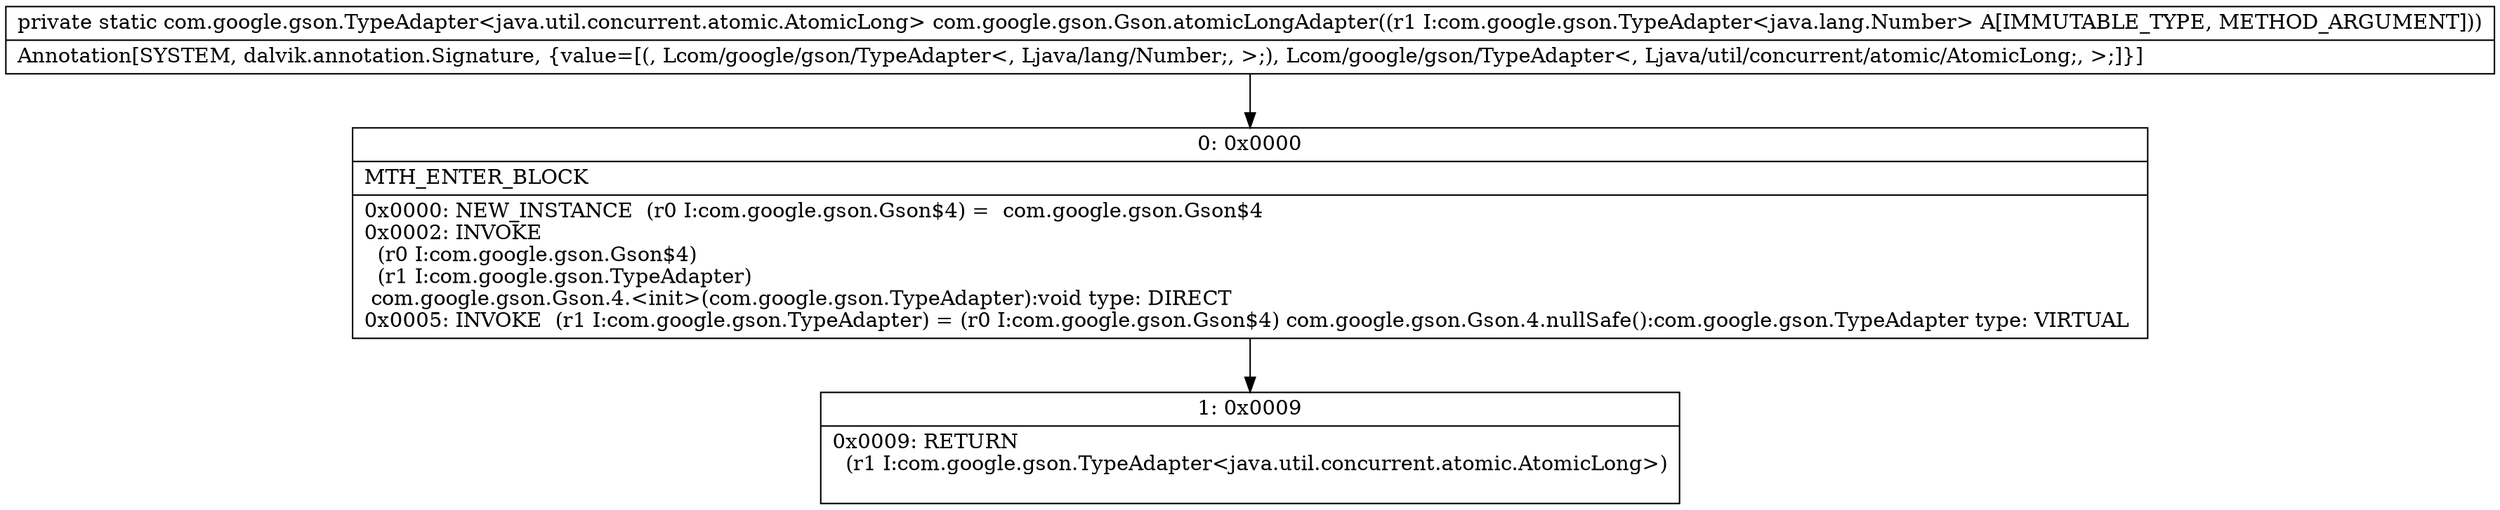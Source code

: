 digraph "CFG forcom.google.gson.Gson.atomicLongAdapter(Lcom\/google\/gson\/TypeAdapter;)Lcom\/google\/gson\/TypeAdapter;" {
Node_0 [shape=record,label="{0\:\ 0x0000|MTH_ENTER_BLOCK\l|0x0000: NEW_INSTANCE  (r0 I:com.google.gson.Gson$4) =  com.google.gson.Gson$4 \l0x0002: INVOKE  \l  (r0 I:com.google.gson.Gson$4)\l  (r1 I:com.google.gson.TypeAdapter)\l com.google.gson.Gson.4.\<init\>(com.google.gson.TypeAdapter):void type: DIRECT \l0x0005: INVOKE  (r1 I:com.google.gson.TypeAdapter) = (r0 I:com.google.gson.Gson$4) com.google.gson.Gson.4.nullSafe():com.google.gson.TypeAdapter type: VIRTUAL \l}"];
Node_1 [shape=record,label="{1\:\ 0x0009|0x0009: RETURN  \l  (r1 I:com.google.gson.TypeAdapter\<java.util.concurrent.atomic.AtomicLong\>)\l \l}"];
MethodNode[shape=record,label="{private static com.google.gson.TypeAdapter\<java.util.concurrent.atomic.AtomicLong\> com.google.gson.Gson.atomicLongAdapter((r1 I:com.google.gson.TypeAdapter\<java.lang.Number\> A[IMMUTABLE_TYPE, METHOD_ARGUMENT]))  | Annotation[SYSTEM, dalvik.annotation.Signature, \{value=[(, Lcom\/google\/gson\/TypeAdapter\<, Ljava\/lang\/Number;, \>;), Lcom\/google\/gson\/TypeAdapter\<, Ljava\/util\/concurrent\/atomic\/AtomicLong;, \>;]\}]\l}"];
MethodNode -> Node_0;
Node_0 -> Node_1;
}

